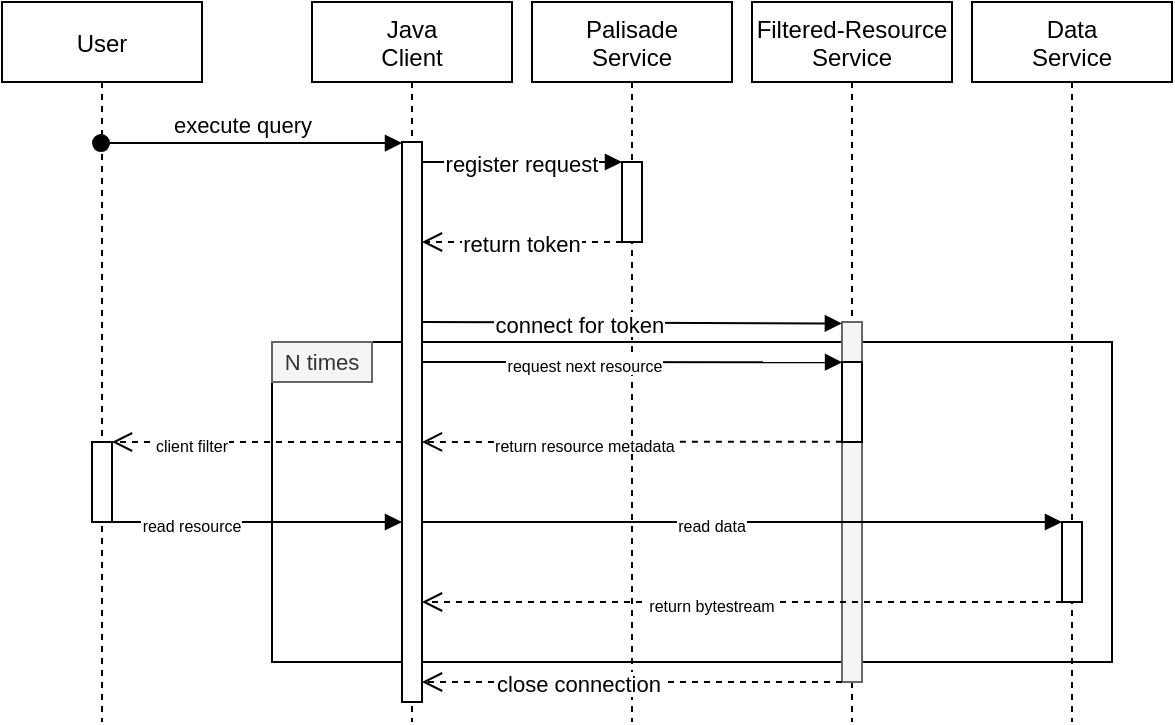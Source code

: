 <mxfile version="14.5.3" type="device"><diagram id="kgpKYQtTHZ0yAKxKKP6v" name="Page-1"><mxGraphModel dx="1419" dy="526" grid="1" gridSize="10" guides="1" tooltips="1" connect="1" arrows="1" fold="1" page="1" pageScale="1" pageWidth="850" pageHeight="1100" math="0" shadow="0"><root><mxCell id="0"/><mxCell id="1" parent="0"/><mxCell id="N2HeULu-2CgSIKaHOv2p-11" value="&lt;div align=&quot;left&quot;&gt;&lt;br&gt;&lt;/div&gt;" style="rounded=0;whiteSpace=wrap;html=1;align=left;sketch=0;glass=0;shadow=0;" vertex="1" parent="1"><mxGeometry x="170" y="250" width="420" height="160" as="geometry"/></mxCell><mxCell id="3nuBFxr9cyL0pnOWT2aG-1" value="Java&#xA;Client" style="shape=umlLifeline;perimeter=lifelinePerimeter;container=1;collapsible=0;recursiveResize=0;rounded=0;shadow=0;strokeWidth=1;" parent="1" vertex="1"><mxGeometry x="190" y="80" width="100" height="360" as="geometry"/></mxCell><mxCell id="3nuBFxr9cyL0pnOWT2aG-2" value="" style="points=[];perimeter=orthogonalPerimeter;rounded=0;shadow=0;strokeWidth=1;" parent="3nuBFxr9cyL0pnOWT2aG-1" vertex="1"><mxGeometry x="45" y="70" width="10" height="280" as="geometry"/></mxCell><mxCell id="3nuBFxr9cyL0pnOWT2aG-5" value="Palisade&#xA;Service" style="shape=umlLifeline;perimeter=lifelinePerimeter;container=1;collapsible=0;recursiveResize=0;rounded=0;shadow=0;strokeWidth=1;" parent="1" vertex="1"><mxGeometry x="300" y="80" width="100" height="360" as="geometry"/></mxCell><mxCell id="3nuBFxr9cyL0pnOWT2aG-6" value="" style="points=[];perimeter=orthogonalPerimeter;rounded=0;shadow=0;strokeWidth=1;" parent="3nuBFxr9cyL0pnOWT2aG-5" vertex="1"><mxGeometry x="45" y="80" width="10" height="40" as="geometry"/></mxCell><mxCell id="3nuBFxr9cyL0pnOWT2aG-7" value="return token" style="verticalAlign=bottom;endArrow=open;dashed=1;endSize=8;shadow=0;strokeWidth=1;exitX=0;exitY=0.999;exitDx=0;exitDy=0;exitPerimeter=0;fontSize=11;" parent="1" source="3nuBFxr9cyL0pnOWT2aG-6" edge="1"><mxGeometry x="-0.0" y="10" relative="1" as="geometry"><mxPoint x="245" y="200" as="targetPoint"/><mxPoint x="330" y="198" as="sourcePoint"/><mxPoint as="offset"/></mxGeometry></mxCell><mxCell id="3nuBFxr9cyL0pnOWT2aG-8" value="register request" style="verticalAlign=bottom;endArrow=block;entryX=0;entryY=0;shadow=0;strokeWidth=1;" parent="1" source="3nuBFxr9cyL0pnOWT2aG-2" target="3nuBFxr9cyL0pnOWT2aG-6" edge="1"><mxGeometry y="-10" relative="1" as="geometry"><mxPoint x="275" y="160" as="sourcePoint"/><mxPoint as="offset"/></mxGeometry></mxCell><mxCell id="N2HeULu-2CgSIKaHOv2p-1" value="Filtered-Resource&#xA;Service" style="shape=umlLifeline;perimeter=lifelinePerimeter;container=1;collapsible=0;recursiveResize=0;rounded=0;shadow=0;strokeWidth=1;" vertex="1" parent="1"><mxGeometry x="410" y="80" width="100" height="360" as="geometry"/></mxCell><mxCell id="N2HeULu-2CgSIKaHOv2p-2" value="" style="points=[];perimeter=orthogonalPerimeter;rounded=0;shadow=0;strokeWidth=1;fillColor=#f5f5f5;strokeColor=#666666;fontColor=#333333;" vertex="1" parent="N2HeULu-2CgSIKaHOv2p-1"><mxGeometry x="45" y="160" width="10" height="180" as="geometry"/></mxCell><mxCell id="N2HeULu-2CgSIKaHOv2p-8" value="" style="points=[];perimeter=orthogonalPerimeter;rounded=0;shadow=0;strokeWidth=1;" vertex="1" parent="N2HeULu-2CgSIKaHOv2p-1"><mxGeometry x="45" y="180" width="10" height="40" as="geometry"/></mxCell><mxCell id="N2HeULu-2CgSIKaHOv2p-3" value="Data&#xA;Service" style="shape=umlLifeline;perimeter=lifelinePerimeter;container=1;collapsible=0;recursiveResize=0;rounded=0;shadow=0;strokeWidth=1;" vertex="1" parent="1"><mxGeometry x="520" y="80" width="100" height="360" as="geometry"/></mxCell><mxCell id="N2HeULu-2CgSIKaHOv2p-4" value="" style="points=[];perimeter=orthogonalPerimeter;rounded=0;shadow=0;strokeWidth=1;" vertex="1" parent="N2HeULu-2CgSIKaHOv2p-3"><mxGeometry x="45" y="260" width="10" height="40" as="geometry"/></mxCell><mxCell id="N2HeULu-2CgSIKaHOv2p-5" value="connect for token" style="verticalAlign=bottom;endArrow=block;shadow=0;strokeWidth=1;entryX=-0.005;entryY=0.004;entryDx=0;entryDy=0;entryPerimeter=0;" edge="1" parent="1" target="N2HeULu-2CgSIKaHOv2p-2"><mxGeometry x="-0.248" y="-10" relative="1" as="geometry"><mxPoint x="245" y="240" as="sourcePoint"/><mxPoint x="440" y="241" as="targetPoint"/><mxPoint as="offset"/></mxGeometry></mxCell><mxCell id="N2HeULu-2CgSIKaHOv2p-6" value="close connection" style="verticalAlign=bottom;endArrow=open;dashed=1;endSize=8;shadow=0;strokeWidth=1;" edge="1" parent="1"><mxGeometry x="0.25" y="10" relative="1" as="geometry"><mxPoint x="245" y="420" as="targetPoint"/><mxPoint x="455" y="420" as="sourcePoint"/><mxPoint as="offset"/></mxGeometry></mxCell><mxCell id="N2HeULu-2CgSIKaHOv2p-9" value="request next resource" style="verticalAlign=bottom;endArrow=block;shadow=0;strokeWidth=1;exitX=1.003;exitY=0.424;exitDx=0;exitDy=0;exitPerimeter=0;fontSize=8;entryX=0.003;entryY=0.003;entryDx=0;entryDy=0;entryPerimeter=0;" edge="1" parent="1" target="N2HeULu-2CgSIKaHOv2p-8"><mxGeometry x="-0.222" y="-10" relative="1" as="geometry"><mxPoint x="245" y="260" as="sourcePoint"/><mxPoint x="445" y="260" as="targetPoint"/><mxPoint as="offset"/></mxGeometry></mxCell><mxCell id="N2HeULu-2CgSIKaHOv2p-10" value="return resource metadata" style="verticalAlign=bottom;endArrow=open;dashed=1;endSize=8;shadow=0;strokeWidth=1;exitX=-0.005;exitY=0.996;exitDx=0;exitDy=0;exitPerimeter=0;fontSize=8;" edge="1" parent="1" source="N2HeULu-2CgSIKaHOv2p-8"><mxGeometry x="0.222" y="10" relative="1" as="geometry"><mxPoint x="245" y="300" as="targetPoint"/><mxPoint x="439.97" y="310.2" as="sourcePoint"/><mxPoint as="offset"/></mxGeometry></mxCell><mxCell id="N2HeULu-2CgSIKaHOv2p-12" value="N times" style="text;html=1;strokeColor=#666666;fillColor=#f5f5f5;align=center;verticalAlign=middle;whiteSpace=wrap;rounded=0;fontSize=11;fontColor=#333333;" vertex="1" parent="1"><mxGeometry x="170" y="250" width="50" height="20" as="geometry"/></mxCell><mxCell id="N2HeULu-2CgSIKaHOv2p-13" value="read data" style="verticalAlign=bottom;endArrow=block;shadow=0;strokeWidth=1;exitX=1.003;exitY=0.424;exitDx=0;exitDy=0;exitPerimeter=0;fontSize=8;entryX=0.003;entryY=0.003;entryDx=0;entryDy=0;entryPerimeter=0;" edge="1" parent="1"><mxGeometry x="-0.094" y="-10" relative="1" as="geometry"><mxPoint x="245" y="340" as="sourcePoint"/><mxPoint x="565" y="340" as="targetPoint"/><mxPoint as="offset"/></mxGeometry></mxCell><mxCell id="N2HeULu-2CgSIKaHOv2p-14" value="return bytestream" style="verticalAlign=bottom;endArrow=open;dashed=1;endSize=8;shadow=0;strokeWidth=1;exitX=-0.005;exitY=0.996;exitDx=0;exitDy=0;exitPerimeter=0;fontSize=8;" edge="1" parent="1"><mxGeometry x="0.094" y="10" relative="1" as="geometry"><mxPoint x="245" y="380" as="targetPoint"/><mxPoint x="565" y="380" as="sourcePoint"/><mxPoint as="offset"/></mxGeometry></mxCell><mxCell id="N2HeULu-2CgSIKaHOv2p-17" value="client filter" style="verticalAlign=bottom;endArrow=open;dashed=1;endSize=8;shadow=0;strokeWidth=1;exitX=-0.005;exitY=0.996;exitDx=0;exitDy=0;exitPerimeter=0;fontSize=8;entryX=1;entryY=0;entryDx=0;entryDy=0;entryPerimeter=0;" edge="1" parent="1" target="N2HeULu-2CgSIKaHOv2p-16"><mxGeometry x="0.448" y="10" relative="1" as="geometry"><mxPoint x="70" y="280" as="targetPoint"/><mxPoint x="235" y="300" as="sourcePoint"/><mxPoint as="offset"/></mxGeometry></mxCell><mxCell id="N2HeULu-2CgSIKaHOv2p-18" value="read resource" style="verticalAlign=bottom;endArrow=block;shadow=0;strokeWidth=1;exitX=1;exitY=1;exitDx=0;exitDy=0;exitPerimeter=0;fontSize=8;" edge="1" parent="1" source="N2HeULu-2CgSIKaHOv2p-16"><mxGeometry x="-0.448" y="-10" relative="1" as="geometry"><mxPoint x="100" y="340" as="sourcePoint"/><mxPoint x="235" y="340" as="targetPoint"/><mxPoint as="offset"/></mxGeometry></mxCell><mxCell id="N2HeULu-2CgSIKaHOv2p-19" value="User" style="shape=umlLifeline;perimeter=lifelinePerimeter;container=1;collapsible=0;recursiveResize=0;rounded=0;shadow=0;strokeWidth=1;" vertex="1" parent="1"><mxGeometry x="35" y="80" width="100" height="360" as="geometry"/></mxCell><mxCell id="3nuBFxr9cyL0pnOWT2aG-3" value="execute query" style="verticalAlign=bottom;startArrow=oval;endArrow=block;startSize=8;shadow=0;strokeWidth=1;exitX=0.495;exitY=0.196;exitDx=0;exitDy=0;exitPerimeter=0;" parent="1" target="3nuBFxr9cyL0pnOWT2aG-2" edge="1" source="N2HeULu-2CgSIKaHOv2p-19"><mxGeometry x="-0.059" relative="1" as="geometry"><mxPoint x="90" y="151" as="sourcePoint"/><mxPoint as="offset"/></mxGeometry></mxCell><mxCell id="N2HeULu-2CgSIKaHOv2p-16" value="" style="points=[];perimeter=orthogonalPerimeter;rounded=0;shadow=0;strokeWidth=1;" vertex="1" parent="1"><mxGeometry x="80" y="300" width="10" height="40" as="geometry"/></mxCell></root></mxGraphModel></diagram></mxfile>